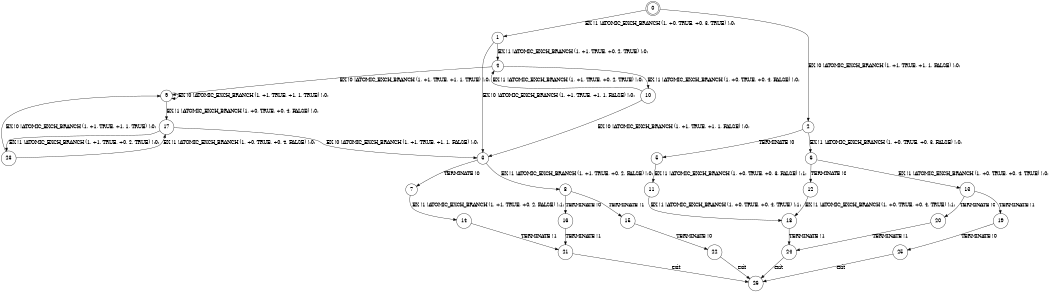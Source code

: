 digraph BCG {
size = "7, 10.5";
center = TRUE;
node [shape = circle];
0 [peripheries = 2];
0 -> 1 [label = "EX !1 !ATOMIC_EXCH_BRANCH (1, +0, TRUE, +0, 3, TRUE) !:0:"];
0 -> 2 [label = "EX !0 !ATOMIC_EXCH_BRANCH (1, +1, TRUE, +1, 1, FALSE) !:0:"];
1 -> 3 [label = "EX !0 !ATOMIC_EXCH_BRANCH (1, +1, TRUE, +1, 1, FALSE) !:0:"];
1 -> 4 [label = "EX !1 !ATOMIC_EXCH_BRANCH (1, +1, TRUE, +0, 2, TRUE) !:0:"];
2 -> 5 [label = "TERMINATE !0"];
2 -> 6 [label = "EX !1 !ATOMIC_EXCH_BRANCH (1, +0, TRUE, +0, 3, FALSE) !:0:"];
3 -> 7 [label = "TERMINATE !0"];
3 -> 8 [label = "EX !1 !ATOMIC_EXCH_BRANCH (1, +1, TRUE, +0, 2, FALSE) !:0:"];
4 -> 9 [label = "EX !0 !ATOMIC_EXCH_BRANCH (1, +1, TRUE, +1, 1, TRUE) !:0:"];
4 -> 10 [label = "EX !1 !ATOMIC_EXCH_BRANCH (1, +0, TRUE, +0, 4, FALSE) !:0:"];
5 -> 11 [label = "EX !1 !ATOMIC_EXCH_BRANCH (1, +0, TRUE, +0, 3, FALSE) !:1:"];
6 -> 12 [label = "TERMINATE !0"];
6 -> 13 [label = "EX !1 !ATOMIC_EXCH_BRANCH (1, +0, TRUE, +0, 4, TRUE) !:0:"];
7 -> 14 [label = "EX !1 !ATOMIC_EXCH_BRANCH (1, +1, TRUE, +0, 2, FALSE) !:1:"];
8 -> 15 [label = "TERMINATE !1"];
8 -> 16 [label = "TERMINATE !0"];
9 -> 17 [label = "EX !1 !ATOMIC_EXCH_BRANCH (1, +0, TRUE, +0, 4, FALSE) !:0:"];
9 -> 9 [label = "EX !0 !ATOMIC_EXCH_BRANCH (1, +1, TRUE, +1, 1, TRUE) !:0:"];
10 -> 3 [label = "EX !0 !ATOMIC_EXCH_BRANCH (1, +1, TRUE, +1, 1, FALSE) !:0:"];
10 -> 4 [label = "EX !1 !ATOMIC_EXCH_BRANCH (1, +1, TRUE, +0, 2, TRUE) !:0:"];
11 -> 18 [label = "EX !1 !ATOMIC_EXCH_BRANCH (1, +0, TRUE, +0, 4, TRUE) !:1:"];
12 -> 18 [label = "EX !1 !ATOMIC_EXCH_BRANCH (1, +0, TRUE, +0, 4, TRUE) !:1:"];
13 -> 19 [label = "TERMINATE !1"];
13 -> 20 [label = "TERMINATE !0"];
14 -> 21 [label = "TERMINATE !1"];
15 -> 22 [label = "TERMINATE !0"];
16 -> 21 [label = "TERMINATE !1"];
17 -> 23 [label = "EX !1 !ATOMIC_EXCH_BRANCH (1, +1, TRUE, +0, 2, TRUE) !:0:"];
17 -> 3 [label = "EX !0 !ATOMIC_EXCH_BRANCH (1, +1, TRUE, +1, 1, FALSE) !:0:"];
18 -> 24 [label = "TERMINATE !1"];
19 -> 25 [label = "TERMINATE !0"];
20 -> 24 [label = "TERMINATE !1"];
21 -> 26 [label = "exit"];
22 -> 26 [label = "exit"];
23 -> 17 [label = "EX !1 !ATOMIC_EXCH_BRANCH (1, +0, TRUE, +0, 4, FALSE) !:0:"];
23 -> 9 [label = "EX !0 !ATOMIC_EXCH_BRANCH (1, +1, TRUE, +1, 1, TRUE) !:0:"];
24 -> 26 [label = "exit"];
25 -> 26 [label = "exit"];
}
